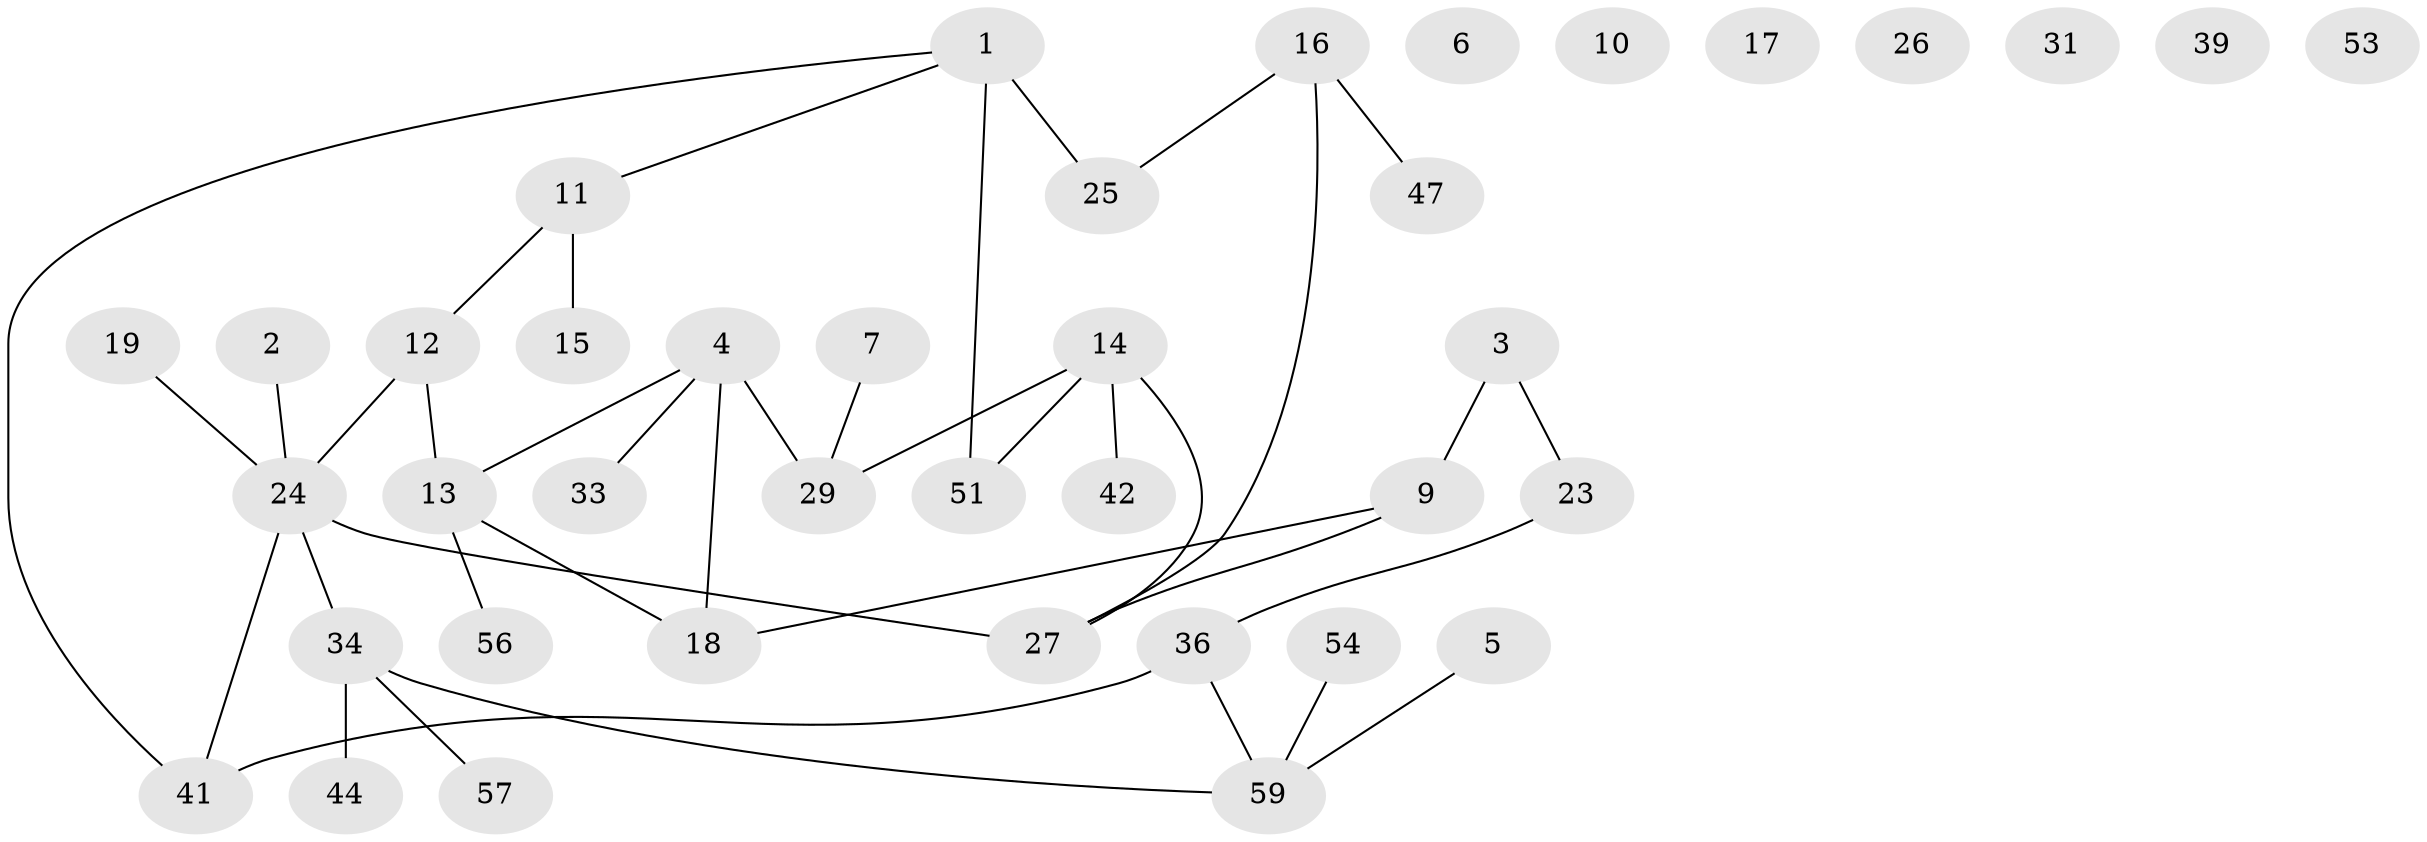 // original degree distribution, {3: 0.23333333333333334, 1: 0.3, 2: 0.25, 4: 0.11666666666666667, 0: 0.08333333333333333, 6: 0.016666666666666666}
// Generated by graph-tools (version 1.1) at 2025/41/03/06/25 10:41:21]
// undirected, 39 vertices, 39 edges
graph export_dot {
graph [start="1"]
  node [color=gray90,style=filled];
  1 [super="+32"];
  2;
  3 [super="+8"];
  4 [super="+35"];
  5 [super="+22"];
  6;
  7 [super="+20"];
  9 [super="+46"];
  10 [super="+52"];
  11 [super="+38"];
  12 [super="+50"];
  13 [super="+58"];
  14 [super="+48"];
  15;
  16 [super="+21"];
  17;
  18 [super="+43"];
  19;
  23 [super="+28"];
  24 [super="+55"];
  25;
  26;
  27 [super="+37"];
  29 [super="+30"];
  31;
  33;
  34 [super="+49"];
  36;
  39 [super="+40"];
  41 [super="+45"];
  42;
  44;
  47;
  51;
  53;
  54;
  56;
  57;
  59 [super="+60"];
  1 -- 25 [weight=2];
  1 -- 51;
  1 -- 11;
  1 -- 41;
  2 -- 24;
  3 -- 23;
  3 -- 9;
  4 -- 18;
  4 -- 29;
  4 -- 33;
  4 -- 13;
  5 -- 59;
  7 -- 29;
  9 -- 18;
  9 -- 27;
  11 -- 15;
  11 -- 12;
  12 -- 24;
  12 -- 13;
  13 -- 18;
  13 -- 56;
  14 -- 29;
  14 -- 51;
  14 -- 42;
  14 -- 27;
  16 -- 47;
  16 -- 25;
  16 -- 27;
  19 -- 24;
  23 -- 36;
  24 -- 27 [weight=2];
  24 -- 34;
  24 -- 41;
  34 -- 44;
  34 -- 57;
  34 -- 59;
  36 -- 59;
  36 -- 41;
  54 -- 59;
}
